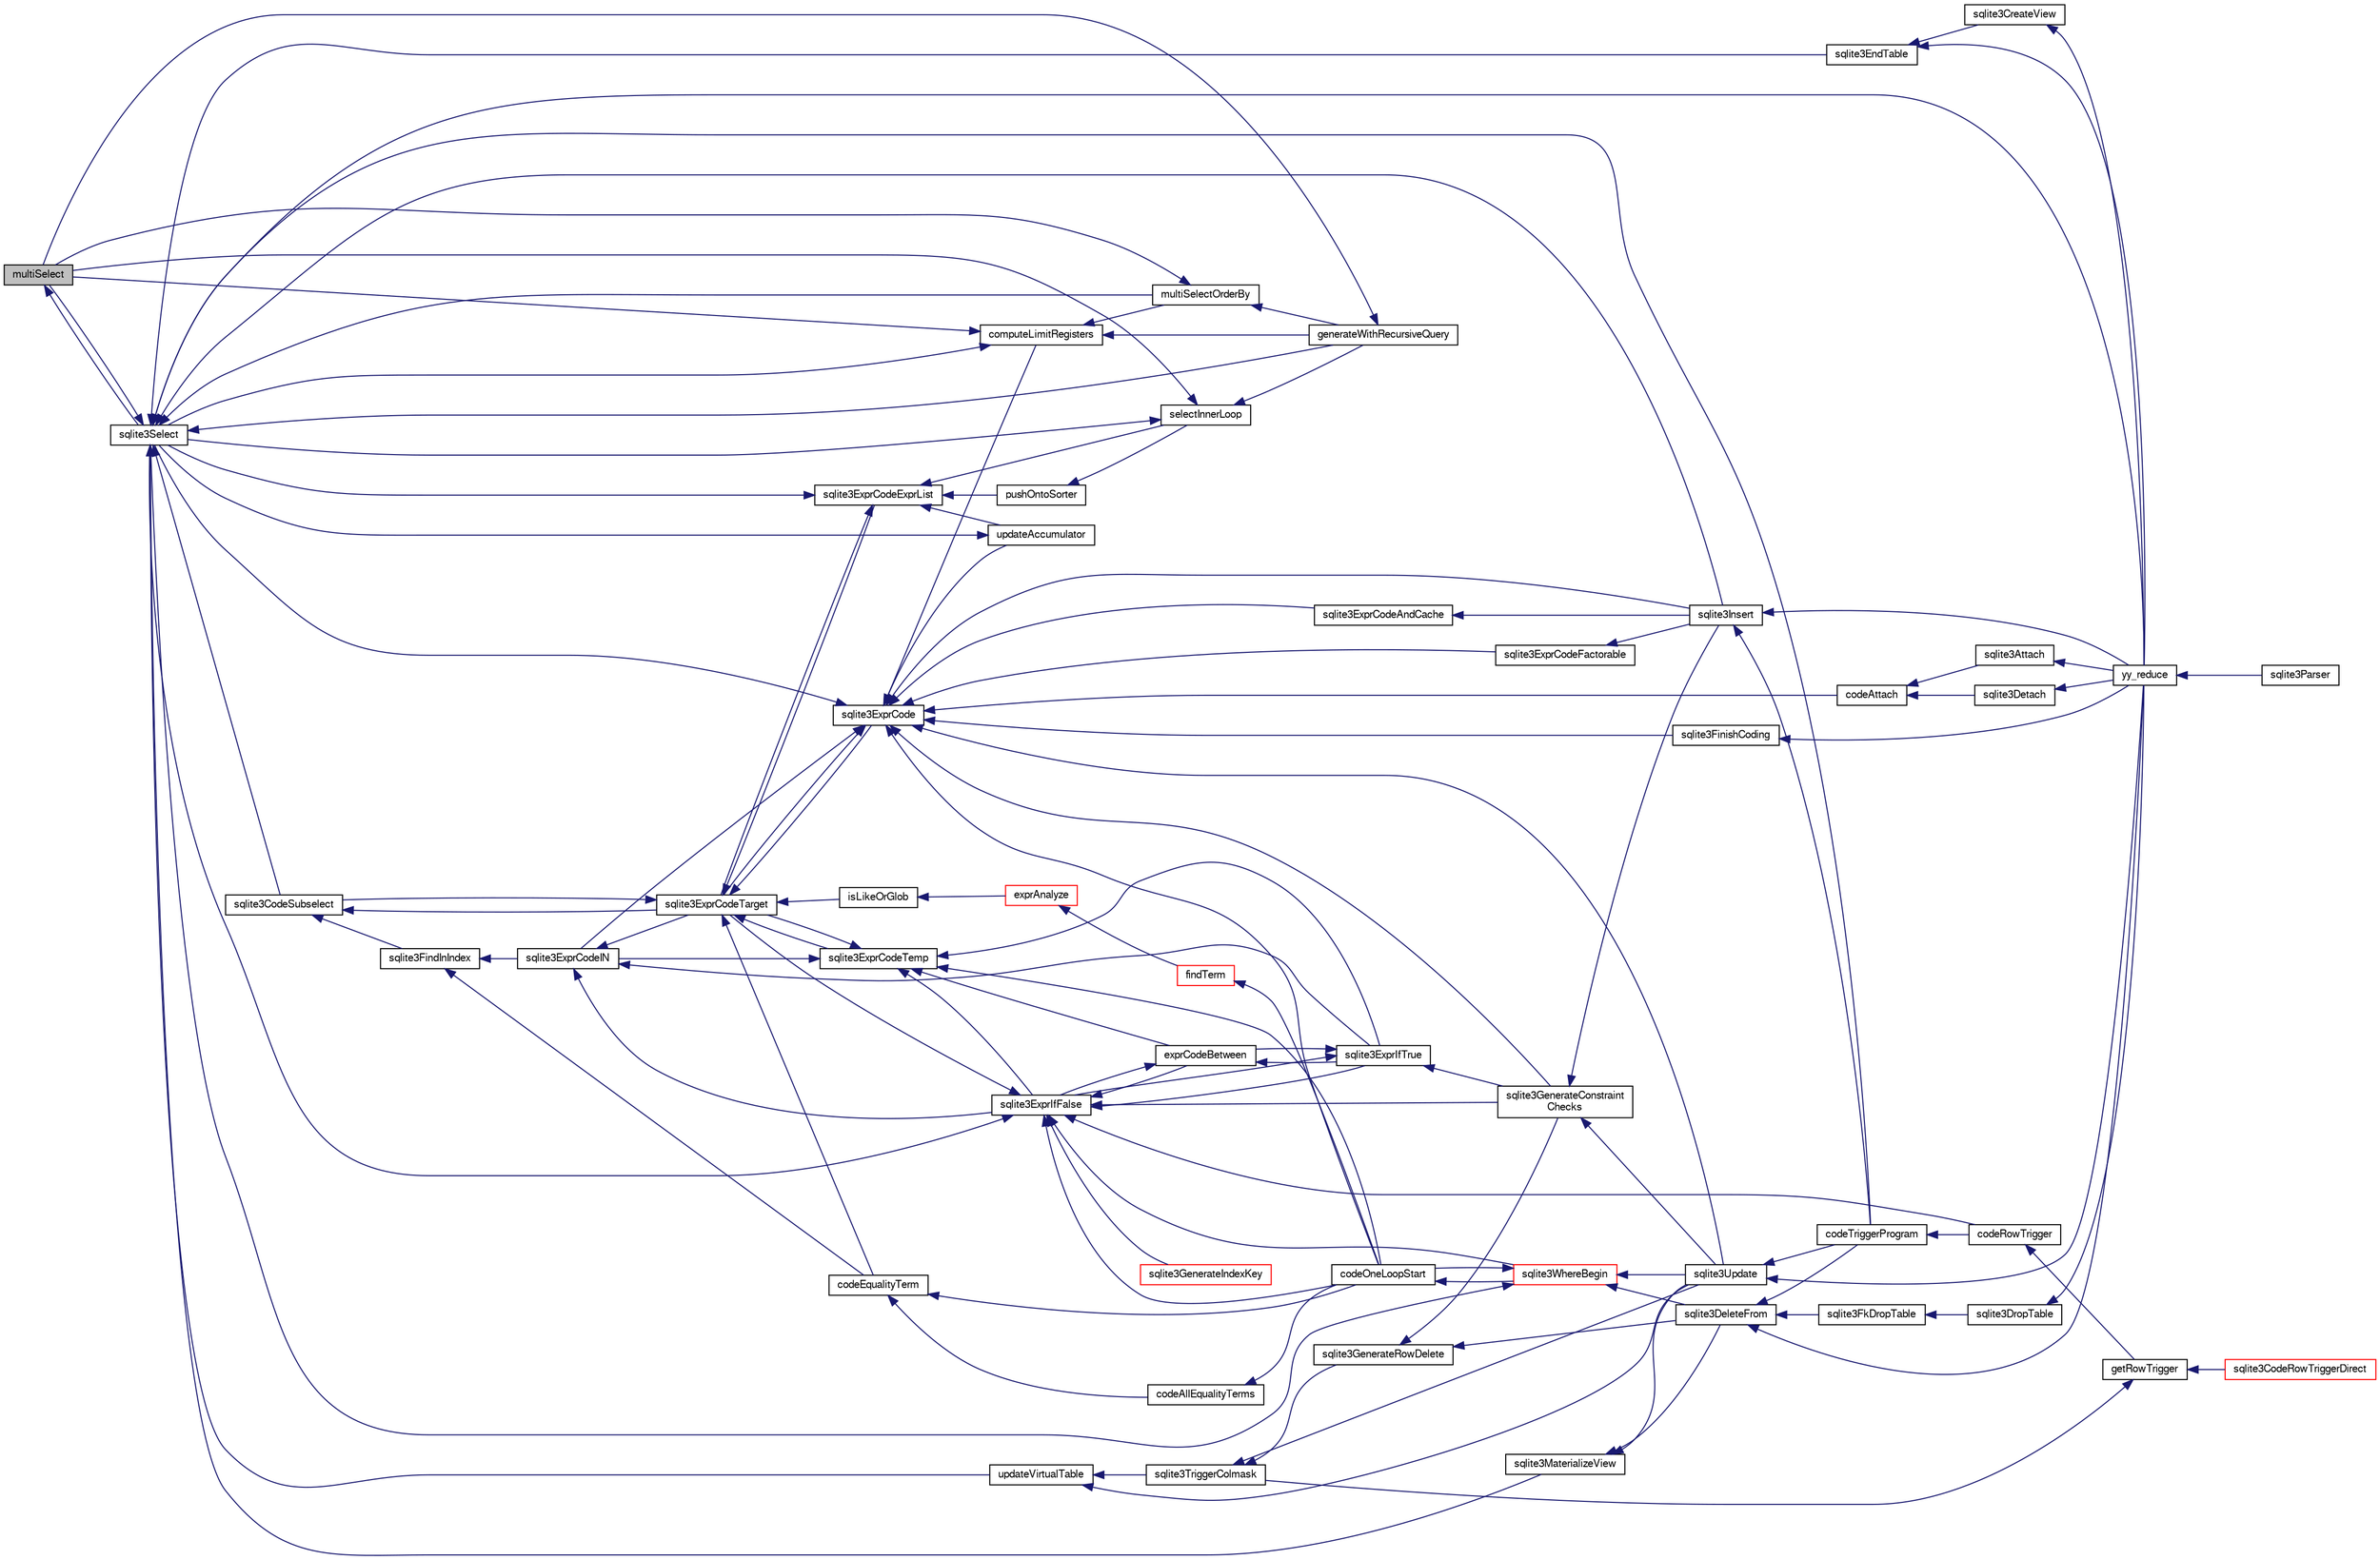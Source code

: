 digraph "multiSelect"
{
  edge [fontname="FreeSans",fontsize="10",labelfontname="FreeSans",labelfontsize="10"];
  node [fontname="FreeSans",fontsize="10",shape=record];
  rankdir="LR";
  Node174003 [label="multiSelect",height=0.2,width=0.4,color="black", fillcolor="grey75", style="filled", fontcolor="black"];
  Node174003 -> Node174004 [dir="back",color="midnightblue",fontsize="10",style="solid",fontname="FreeSans"];
  Node174004 [label="sqlite3Select",height=0.2,width=0.4,color="black", fillcolor="white", style="filled",URL="$sqlite3_8c.html#a2465ee8c956209ba4b272477b7c21a45"];
  Node174004 -> Node174005 [dir="back",color="midnightblue",fontsize="10",style="solid",fontname="FreeSans"];
  Node174005 [label="sqlite3CodeSubselect",height=0.2,width=0.4,color="black", fillcolor="white", style="filled",URL="$sqlite3_8c.html#aa69b46d2204a1d1b110107a1be12ee0c"];
  Node174005 -> Node174006 [dir="back",color="midnightblue",fontsize="10",style="solid",fontname="FreeSans"];
  Node174006 [label="sqlite3FindInIndex",height=0.2,width=0.4,color="black", fillcolor="white", style="filled",URL="$sqlite3_8c.html#af7d8c56ab0231f44bb5f87b3fafeffb2"];
  Node174006 -> Node174007 [dir="back",color="midnightblue",fontsize="10",style="solid",fontname="FreeSans"];
  Node174007 [label="sqlite3ExprCodeIN",height=0.2,width=0.4,color="black", fillcolor="white", style="filled",URL="$sqlite3_8c.html#ad9cf4f5b5ffb90c24a4a0900c8626193"];
  Node174007 -> Node174008 [dir="back",color="midnightblue",fontsize="10",style="solid",fontname="FreeSans"];
  Node174008 [label="sqlite3ExprCodeTarget",height=0.2,width=0.4,color="black", fillcolor="white", style="filled",URL="$sqlite3_8c.html#a4f308397a0a3ed299ed31aaa1ae2a293"];
  Node174008 -> Node174005 [dir="back",color="midnightblue",fontsize="10",style="solid",fontname="FreeSans"];
  Node174008 -> Node174009 [dir="back",color="midnightblue",fontsize="10",style="solid",fontname="FreeSans"];
  Node174009 [label="sqlite3ExprCodeTemp",height=0.2,width=0.4,color="black", fillcolor="white", style="filled",URL="$sqlite3_8c.html#a3bc5c1ccb3c5851847e2aeb4a84ae1fc"];
  Node174009 -> Node174007 [dir="back",color="midnightblue",fontsize="10",style="solid",fontname="FreeSans"];
  Node174009 -> Node174008 [dir="back",color="midnightblue",fontsize="10",style="solid",fontname="FreeSans"];
  Node174009 -> Node174010 [dir="back",color="midnightblue",fontsize="10",style="solid",fontname="FreeSans"];
  Node174010 [label="exprCodeBetween",height=0.2,width=0.4,color="black", fillcolor="white", style="filled",URL="$sqlite3_8c.html#abd053493214542bca8f406f42145d173"];
  Node174010 -> Node174011 [dir="back",color="midnightblue",fontsize="10",style="solid",fontname="FreeSans"];
  Node174011 [label="sqlite3ExprIfTrue",height=0.2,width=0.4,color="black", fillcolor="white", style="filled",URL="$sqlite3_8c.html#ad93a55237c23e1b743ab1f59df1a1444"];
  Node174011 -> Node174010 [dir="back",color="midnightblue",fontsize="10",style="solid",fontname="FreeSans"];
  Node174011 -> Node174012 [dir="back",color="midnightblue",fontsize="10",style="solid",fontname="FreeSans"];
  Node174012 [label="sqlite3ExprIfFalse",height=0.2,width=0.4,color="black", fillcolor="white", style="filled",URL="$sqlite3_8c.html#af97ecccb5d56e321e118414b08f65b71"];
  Node174012 -> Node174008 [dir="back",color="midnightblue",fontsize="10",style="solid",fontname="FreeSans"];
  Node174012 -> Node174010 [dir="back",color="midnightblue",fontsize="10",style="solid",fontname="FreeSans"];
  Node174012 -> Node174011 [dir="back",color="midnightblue",fontsize="10",style="solid",fontname="FreeSans"];
  Node174012 -> Node174013 [dir="back",color="midnightblue",fontsize="10",style="solid",fontname="FreeSans"];
  Node174013 [label="sqlite3GenerateIndexKey",height=0.2,width=0.4,color="red", fillcolor="white", style="filled",URL="$sqlite3_8c.html#ab85ac93d5c5e6760f45f07897be7f272"];
  Node174012 -> Node174039 [dir="back",color="midnightblue",fontsize="10",style="solid",fontname="FreeSans"];
  Node174039 [label="sqlite3GenerateConstraint\lChecks",height=0.2,width=0.4,color="black", fillcolor="white", style="filled",URL="$sqlite3_8c.html#aef639c1e6a0c0a67ca6e7690ad931bd2"];
  Node174039 -> Node174037 [dir="back",color="midnightblue",fontsize="10",style="solid",fontname="FreeSans"];
  Node174037 [label="sqlite3Insert",height=0.2,width=0.4,color="black", fillcolor="white", style="filled",URL="$sqlite3_8c.html#a5b17c9c2000bae6bdff8e6be48d7dc2b"];
  Node174037 -> Node174030 [dir="back",color="midnightblue",fontsize="10",style="solid",fontname="FreeSans"];
  Node174030 [label="codeTriggerProgram",height=0.2,width=0.4,color="black", fillcolor="white", style="filled",URL="$sqlite3_8c.html#a120801f59d9281d201d2ff4b2606836e"];
  Node174030 -> Node174031 [dir="back",color="midnightblue",fontsize="10",style="solid",fontname="FreeSans"];
  Node174031 [label="codeRowTrigger",height=0.2,width=0.4,color="black", fillcolor="white", style="filled",URL="$sqlite3_8c.html#a463cea5aaaf388b560b206570a0022fc"];
  Node174031 -> Node174032 [dir="back",color="midnightblue",fontsize="10",style="solid",fontname="FreeSans"];
  Node174032 [label="getRowTrigger",height=0.2,width=0.4,color="black", fillcolor="white", style="filled",URL="$sqlite3_8c.html#a69626ef20b540d1a2b19cf56f3f45689"];
  Node174032 -> Node174033 [dir="back",color="midnightblue",fontsize="10",style="solid",fontname="FreeSans"];
  Node174033 [label="sqlite3CodeRowTriggerDirect",height=0.2,width=0.4,color="red", fillcolor="white", style="filled",URL="$sqlite3_8c.html#ad92829f9001bcf89a0299dad5a48acd4"];
  Node174032 -> Node174038 [dir="back",color="midnightblue",fontsize="10",style="solid",fontname="FreeSans"];
  Node174038 [label="sqlite3TriggerColmask",height=0.2,width=0.4,color="black", fillcolor="white", style="filled",URL="$sqlite3_8c.html#acace8e99e37ae5e84ea03c65e820c540"];
  Node174038 -> Node174026 [dir="back",color="midnightblue",fontsize="10",style="solid",fontname="FreeSans"];
  Node174026 [label="sqlite3GenerateRowDelete",height=0.2,width=0.4,color="black", fillcolor="white", style="filled",URL="$sqlite3_8c.html#a2c76cbf3027fc18fdbb8cb4cd96b77d9"];
  Node174026 -> Node174027 [dir="back",color="midnightblue",fontsize="10",style="solid",fontname="FreeSans"];
  Node174027 [label="sqlite3DeleteFrom",height=0.2,width=0.4,color="black", fillcolor="white", style="filled",URL="$sqlite3_8c.html#ab9b4b45349188b49eabb23f94608a091"];
  Node174027 -> Node174028 [dir="back",color="midnightblue",fontsize="10",style="solid",fontname="FreeSans"];
  Node174028 [label="sqlite3FkDropTable",height=0.2,width=0.4,color="black", fillcolor="white", style="filled",URL="$sqlite3_8c.html#a1218c6fc74e89152ceaa4760e82f5ef9"];
  Node174028 -> Node174029 [dir="back",color="midnightblue",fontsize="10",style="solid",fontname="FreeSans"];
  Node174029 [label="sqlite3DropTable",height=0.2,width=0.4,color="black", fillcolor="white", style="filled",URL="$sqlite3_8c.html#a5534f77364b5568783c0e50db3c9defb"];
  Node174029 -> Node174017 [dir="back",color="midnightblue",fontsize="10",style="solid",fontname="FreeSans"];
  Node174017 [label="yy_reduce",height=0.2,width=0.4,color="black", fillcolor="white", style="filled",URL="$sqlite3_8c.html#a7c419a9b25711c666a9a2449ef377f14"];
  Node174017 -> Node174018 [dir="back",color="midnightblue",fontsize="10",style="solid",fontname="FreeSans"];
  Node174018 [label="sqlite3Parser",height=0.2,width=0.4,color="black", fillcolor="white", style="filled",URL="$sqlite3_8c.html#a0327d71a5fabe0b6a343d78a2602e72a"];
  Node174027 -> Node174030 [dir="back",color="midnightblue",fontsize="10",style="solid",fontname="FreeSans"];
  Node174027 -> Node174017 [dir="back",color="midnightblue",fontsize="10",style="solid",fontname="FreeSans"];
  Node174026 -> Node174039 [dir="back",color="midnightblue",fontsize="10",style="solid",fontname="FreeSans"];
  Node174038 -> Node174035 [dir="back",color="midnightblue",fontsize="10",style="solid",fontname="FreeSans"];
  Node174035 [label="sqlite3Update",height=0.2,width=0.4,color="black", fillcolor="white", style="filled",URL="$sqlite3_8c.html#ac5aa67c46e8cc8174566fabe6809fafa"];
  Node174035 -> Node174030 [dir="back",color="midnightblue",fontsize="10",style="solid",fontname="FreeSans"];
  Node174035 -> Node174017 [dir="back",color="midnightblue",fontsize="10",style="solid",fontname="FreeSans"];
  Node174037 -> Node174017 [dir="back",color="midnightblue",fontsize="10",style="solid",fontname="FreeSans"];
  Node174039 -> Node174035 [dir="back",color="midnightblue",fontsize="10",style="solid",fontname="FreeSans"];
  Node174012 -> Node174004 [dir="back",color="midnightblue",fontsize="10",style="solid",fontname="FreeSans"];
  Node174012 -> Node174031 [dir="back",color="midnightblue",fontsize="10",style="solid",fontname="FreeSans"];
  Node174012 -> Node174045 [dir="back",color="midnightblue",fontsize="10",style="solid",fontname="FreeSans"];
  Node174045 [label="codeOneLoopStart",height=0.2,width=0.4,color="black", fillcolor="white", style="filled",URL="$sqlite3_8c.html#aa868875120b151c169cc79139ed6e008"];
  Node174045 -> Node174042 [dir="back",color="midnightblue",fontsize="10",style="solid",fontname="FreeSans"];
  Node174042 [label="sqlite3WhereBegin",height=0.2,width=0.4,color="red", fillcolor="white", style="filled",URL="$sqlite3_8c.html#acad049f5c9a96a8118cffd5e5ce89f7c"];
  Node174042 -> Node174027 [dir="back",color="midnightblue",fontsize="10",style="solid",fontname="FreeSans"];
  Node174042 -> Node174004 [dir="back",color="midnightblue",fontsize="10",style="solid",fontname="FreeSans"];
  Node174042 -> Node174035 [dir="back",color="midnightblue",fontsize="10",style="solid",fontname="FreeSans"];
  Node174042 -> Node174045 [dir="back",color="midnightblue",fontsize="10",style="solid",fontname="FreeSans"];
  Node174012 -> Node174042 [dir="back",color="midnightblue",fontsize="10",style="solid",fontname="FreeSans"];
  Node174011 -> Node174039 [dir="back",color="midnightblue",fontsize="10",style="solid",fontname="FreeSans"];
  Node174010 -> Node174012 [dir="back",color="midnightblue",fontsize="10",style="solid",fontname="FreeSans"];
  Node174009 -> Node174011 [dir="back",color="midnightblue",fontsize="10",style="solid",fontname="FreeSans"];
  Node174009 -> Node174012 [dir="back",color="midnightblue",fontsize="10",style="solid",fontname="FreeSans"];
  Node174009 -> Node174045 [dir="back",color="midnightblue",fontsize="10",style="solid",fontname="FreeSans"];
  Node174008 -> Node174046 [dir="back",color="midnightblue",fontsize="10",style="solid",fontname="FreeSans"];
  Node174046 [label="sqlite3ExprCode",height=0.2,width=0.4,color="black", fillcolor="white", style="filled",URL="$sqlite3_8c.html#a75f270fb0b111b86924cca4ea507b417"];
  Node174046 -> Node174007 [dir="back",color="midnightblue",fontsize="10",style="solid",fontname="FreeSans"];
  Node174046 -> Node174008 [dir="back",color="midnightblue",fontsize="10",style="solid",fontname="FreeSans"];
  Node174046 -> Node174047 [dir="back",color="midnightblue",fontsize="10",style="solid",fontname="FreeSans"];
  Node174047 [label="sqlite3ExprCodeFactorable",height=0.2,width=0.4,color="black", fillcolor="white", style="filled",URL="$sqlite3_8c.html#a843f7fd58eec5a683c1fd8435fcd1e84"];
  Node174047 -> Node174037 [dir="back",color="midnightblue",fontsize="10",style="solid",fontname="FreeSans"];
  Node174046 -> Node174048 [dir="back",color="midnightblue",fontsize="10",style="solid",fontname="FreeSans"];
  Node174048 [label="sqlite3ExprCodeAndCache",height=0.2,width=0.4,color="black", fillcolor="white", style="filled",URL="$sqlite3_8c.html#ae3e46527d9b7fc9cb9236d21a5e6b1d8"];
  Node174048 -> Node174037 [dir="back",color="midnightblue",fontsize="10",style="solid",fontname="FreeSans"];
  Node174046 -> Node174049 [dir="back",color="midnightblue",fontsize="10",style="solid",fontname="FreeSans"];
  Node174049 [label="codeAttach",height=0.2,width=0.4,color="black", fillcolor="white", style="filled",URL="$sqlite3_8c.html#ade4e9e30d828a19c191fdcb098676d5b"];
  Node174049 -> Node174050 [dir="back",color="midnightblue",fontsize="10",style="solid",fontname="FreeSans"];
  Node174050 [label="sqlite3Detach",height=0.2,width=0.4,color="black", fillcolor="white", style="filled",URL="$sqlite3_8c.html#ab1a5a0b01c7560aef5e0b8603a68747d"];
  Node174050 -> Node174017 [dir="back",color="midnightblue",fontsize="10",style="solid",fontname="FreeSans"];
  Node174049 -> Node174051 [dir="back",color="midnightblue",fontsize="10",style="solid",fontname="FreeSans"];
  Node174051 [label="sqlite3Attach",height=0.2,width=0.4,color="black", fillcolor="white", style="filled",URL="$sqlite3_8c.html#ae0907fe0b43cc1b4c7e6a16213e8546f"];
  Node174051 -> Node174017 [dir="back",color="midnightblue",fontsize="10",style="solid",fontname="FreeSans"];
  Node174046 -> Node174052 [dir="back",color="midnightblue",fontsize="10",style="solid",fontname="FreeSans"];
  Node174052 [label="sqlite3FinishCoding",height=0.2,width=0.4,color="black", fillcolor="white", style="filled",URL="$sqlite3_8c.html#a651bc5b446c276c092705856d995b278"];
  Node174052 -> Node174017 [dir="back",color="midnightblue",fontsize="10",style="solid",fontname="FreeSans"];
  Node174046 -> Node174037 [dir="back",color="midnightblue",fontsize="10",style="solid",fontname="FreeSans"];
  Node174046 -> Node174039 [dir="back",color="midnightblue",fontsize="10",style="solid",fontname="FreeSans"];
  Node174046 -> Node174053 [dir="back",color="midnightblue",fontsize="10",style="solid",fontname="FreeSans"];
  Node174053 [label="computeLimitRegisters",height=0.2,width=0.4,color="black", fillcolor="white", style="filled",URL="$sqlite3_8c.html#ae9d37055e4905929b6f6cda5461e2f37"];
  Node174053 -> Node174054 [dir="back",color="midnightblue",fontsize="10",style="solid",fontname="FreeSans"];
  Node174054 [label="generateWithRecursiveQuery",height=0.2,width=0.4,color="black", fillcolor="white", style="filled",URL="$sqlite3_8c.html#ade2c3663fa9c3b9676507984b9483942"];
  Node174054 -> Node174003 [dir="back",color="midnightblue",fontsize="10",style="solid",fontname="FreeSans"];
  Node174053 -> Node174003 [dir="back",color="midnightblue",fontsize="10",style="solid",fontname="FreeSans"];
  Node174053 -> Node174055 [dir="back",color="midnightblue",fontsize="10",style="solid",fontname="FreeSans"];
  Node174055 [label="multiSelectOrderBy",height=0.2,width=0.4,color="black", fillcolor="white", style="filled",URL="$sqlite3_8c.html#afcdb8488c6f4dfdadaf9f04bca35b808"];
  Node174055 -> Node174054 [dir="back",color="midnightblue",fontsize="10",style="solid",fontname="FreeSans"];
  Node174055 -> Node174003 [dir="back",color="midnightblue",fontsize="10",style="solid",fontname="FreeSans"];
  Node174053 -> Node174004 [dir="back",color="midnightblue",fontsize="10",style="solid",fontname="FreeSans"];
  Node174046 -> Node174056 [dir="back",color="midnightblue",fontsize="10",style="solid",fontname="FreeSans"];
  Node174056 [label="updateAccumulator",height=0.2,width=0.4,color="black", fillcolor="white", style="filled",URL="$sqlite3_8c.html#a1681660dd3ecd50c8727d6e56a537bd9"];
  Node174056 -> Node174004 [dir="back",color="midnightblue",fontsize="10",style="solid",fontname="FreeSans"];
  Node174046 -> Node174004 [dir="back",color="midnightblue",fontsize="10",style="solid",fontname="FreeSans"];
  Node174046 -> Node174035 [dir="back",color="midnightblue",fontsize="10",style="solid",fontname="FreeSans"];
  Node174046 -> Node174045 [dir="back",color="midnightblue",fontsize="10",style="solid",fontname="FreeSans"];
  Node174008 -> Node174057 [dir="back",color="midnightblue",fontsize="10",style="solid",fontname="FreeSans"];
  Node174057 [label="sqlite3ExprCodeExprList",height=0.2,width=0.4,color="black", fillcolor="white", style="filled",URL="$sqlite3_8c.html#a05b2b3dc3de7565de24eb3a2ff4e9566"];
  Node174057 -> Node174008 [dir="back",color="midnightblue",fontsize="10",style="solid",fontname="FreeSans"];
  Node174057 -> Node174058 [dir="back",color="midnightblue",fontsize="10",style="solid",fontname="FreeSans"];
  Node174058 [label="pushOntoSorter",height=0.2,width=0.4,color="black", fillcolor="white", style="filled",URL="$sqlite3_8c.html#a4555397beb584a386e7739cf022a6651"];
  Node174058 -> Node174059 [dir="back",color="midnightblue",fontsize="10",style="solid",fontname="FreeSans"];
  Node174059 [label="selectInnerLoop",height=0.2,width=0.4,color="black", fillcolor="white", style="filled",URL="$sqlite3_8c.html#ababe0933661ebe67eb0e6074bb1fd411"];
  Node174059 -> Node174054 [dir="back",color="midnightblue",fontsize="10",style="solid",fontname="FreeSans"];
  Node174059 -> Node174003 [dir="back",color="midnightblue",fontsize="10",style="solid",fontname="FreeSans"];
  Node174059 -> Node174004 [dir="back",color="midnightblue",fontsize="10",style="solid",fontname="FreeSans"];
  Node174057 -> Node174059 [dir="back",color="midnightblue",fontsize="10",style="solid",fontname="FreeSans"];
  Node174057 -> Node174056 [dir="back",color="midnightblue",fontsize="10",style="solid",fontname="FreeSans"];
  Node174057 -> Node174004 [dir="back",color="midnightblue",fontsize="10",style="solid",fontname="FreeSans"];
  Node174008 -> Node174060 [dir="back",color="midnightblue",fontsize="10",style="solid",fontname="FreeSans"];
  Node174060 [label="isLikeOrGlob",height=0.2,width=0.4,color="black", fillcolor="white", style="filled",URL="$sqlite3_8c.html#a6c38e495198bf8976f68d1a6ebd74a50"];
  Node174060 -> Node174061 [dir="back",color="midnightblue",fontsize="10",style="solid",fontname="FreeSans"];
  Node174061 [label="exprAnalyze",height=0.2,width=0.4,color="red", fillcolor="white", style="filled",URL="$sqlite3_8c.html#acb10e48c9a4184a4edd9bfd5b14ad0b7"];
  Node174061 -> Node174062 [dir="back",color="midnightblue",fontsize="10",style="solid",fontname="FreeSans"];
  Node174062 [label="findTerm",height=0.2,width=0.4,color="red", fillcolor="white", style="filled",URL="$sqlite3_8c.html#af26eb1eed85001fcf29fa189b631ac4b"];
  Node174062 -> Node174045 [dir="back",color="midnightblue",fontsize="10",style="solid",fontname="FreeSans"];
  Node174008 -> Node174069 [dir="back",color="midnightblue",fontsize="10",style="solid",fontname="FreeSans"];
  Node174069 [label="codeEqualityTerm",height=0.2,width=0.4,color="black", fillcolor="white", style="filled",URL="$sqlite3_8c.html#ad88a57073f031452c9843e97f15acc47"];
  Node174069 -> Node174070 [dir="back",color="midnightblue",fontsize="10",style="solid",fontname="FreeSans"];
  Node174070 [label="codeAllEqualityTerms",height=0.2,width=0.4,color="black", fillcolor="white", style="filled",URL="$sqlite3_8c.html#a3095598b812500a4efe41bf17cd49381"];
  Node174070 -> Node174045 [dir="back",color="midnightblue",fontsize="10",style="solid",fontname="FreeSans"];
  Node174069 -> Node174045 [dir="back",color="midnightblue",fontsize="10",style="solid",fontname="FreeSans"];
  Node174007 -> Node174011 [dir="back",color="midnightblue",fontsize="10",style="solid",fontname="FreeSans"];
  Node174007 -> Node174012 [dir="back",color="midnightblue",fontsize="10",style="solid",fontname="FreeSans"];
  Node174006 -> Node174069 [dir="back",color="midnightblue",fontsize="10",style="solid",fontname="FreeSans"];
  Node174005 -> Node174008 [dir="back",color="midnightblue",fontsize="10",style="solid",fontname="FreeSans"];
  Node174004 -> Node174020 [dir="back",color="midnightblue",fontsize="10",style="solid",fontname="FreeSans"];
  Node174020 [label="sqlite3EndTable",height=0.2,width=0.4,color="black", fillcolor="white", style="filled",URL="$sqlite3_8c.html#a7b5f2c66c0f0b6f819d970ca389768b0"];
  Node174020 -> Node174021 [dir="back",color="midnightblue",fontsize="10",style="solid",fontname="FreeSans"];
  Node174021 [label="sqlite3CreateView",height=0.2,width=0.4,color="black", fillcolor="white", style="filled",URL="$sqlite3_8c.html#a9d85cb00ff71dee5cd9a019503a6982e"];
  Node174021 -> Node174017 [dir="back",color="midnightblue",fontsize="10",style="solid",fontname="FreeSans"];
  Node174020 -> Node174017 [dir="back",color="midnightblue",fontsize="10",style="solid",fontname="FreeSans"];
  Node174004 -> Node174071 [dir="back",color="midnightblue",fontsize="10",style="solid",fontname="FreeSans"];
  Node174071 [label="sqlite3MaterializeView",height=0.2,width=0.4,color="black", fillcolor="white", style="filled",URL="$sqlite3_8c.html#a4557984b0b75f998fb0c3f231c9b1def"];
  Node174071 -> Node174027 [dir="back",color="midnightblue",fontsize="10",style="solid",fontname="FreeSans"];
  Node174071 -> Node174035 [dir="back",color="midnightblue",fontsize="10",style="solid",fontname="FreeSans"];
  Node174004 -> Node174037 [dir="back",color="midnightblue",fontsize="10",style="solid",fontname="FreeSans"];
  Node174004 -> Node174054 [dir="back",color="midnightblue",fontsize="10",style="solid",fontname="FreeSans"];
  Node174004 -> Node174003 [dir="back",color="midnightblue",fontsize="10",style="solid",fontname="FreeSans"];
  Node174004 -> Node174055 [dir="back",color="midnightblue",fontsize="10",style="solid",fontname="FreeSans"];
  Node174004 -> Node174030 [dir="back",color="midnightblue",fontsize="10",style="solid",fontname="FreeSans"];
  Node174004 -> Node174072 [dir="back",color="midnightblue",fontsize="10",style="solid",fontname="FreeSans"];
  Node174072 [label="updateVirtualTable",height=0.2,width=0.4,color="black", fillcolor="white", style="filled",URL="$sqlite3_8c.html#a740220531db9293c39a2cdd7da3f74e1"];
  Node174072 -> Node174038 [dir="back",color="midnightblue",fontsize="10",style="solid",fontname="FreeSans"];
  Node174072 -> Node174035 [dir="back",color="midnightblue",fontsize="10",style="solid",fontname="FreeSans"];
  Node174004 -> Node174017 [dir="back",color="midnightblue",fontsize="10",style="solid",fontname="FreeSans"];
}
